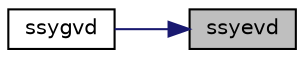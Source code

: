 digraph "ssyevd"
{
 // LATEX_PDF_SIZE
  edge [fontname="Helvetica",fontsize="10",labelfontname="Helvetica",labelfontsize="10"];
  node [fontname="Helvetica",fontsize="10",shape=record];
  rankdir="RL";
  Node1 [label="ssyevd",height=0.2,width=0.4,color="black", fillcolor="grey75", style="filled", fontcolor="black",tooltip="SSYEVD computes the eigenvalues and, optionally, the left and/or right eigenvectors for SY matrices"];
  Node1 -> Node2 [dir="back",color="midnightblue",fontsize="10",style="solid",fontname="Helvetica"];
  Node2 [label="ssygvd",height=0.2,width=0.4,color="black", fillcolor="white", style="filled",URL="$ssygvd_8f.html#a728a73f9991d8490e62135c31c2017b8",tooltip="SSYGVD"];
}
